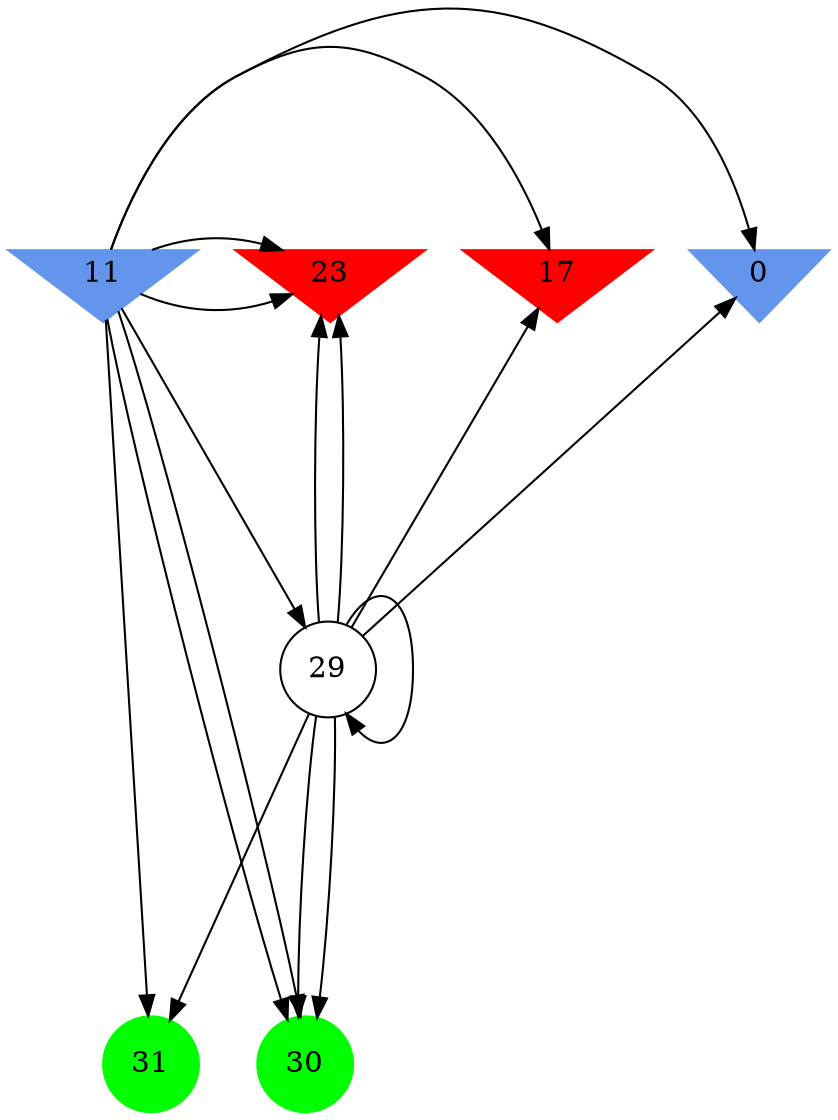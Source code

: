 digraph brain {
	ranksep=2.0;
	0 [shape=invtriangle,style=filled,color=cornflowerblue];
	11 [shape=invtriangle,style=filled,color=cornflowerblue];
	17 [shape=invtriangle,style=filled,color=red];
	23 [shape=invtriangle,style=filled,color=red];
	29 [shape=circle,color=black];
	30 [shape=circle,style=filled,color=green];
	31 [shape=circle,style=filled,color=green];
	29	->	30;
	29	->	23;
	29	->	0;
	29	->	29;
	11	->	30;
	11	->	23;
	11	->	0;
	11	->	29;
	29	->	30;
	29	->	23;
	29	->	17;
	29	->	31;
	11	->	30;
	11	->	23;
	11	->	17;
	11	->	31;
	{ rank=same; 0; 11; 17; 23; }
	{ rank=same; 29; }
	{ rank=same; 30; 31; }
}
